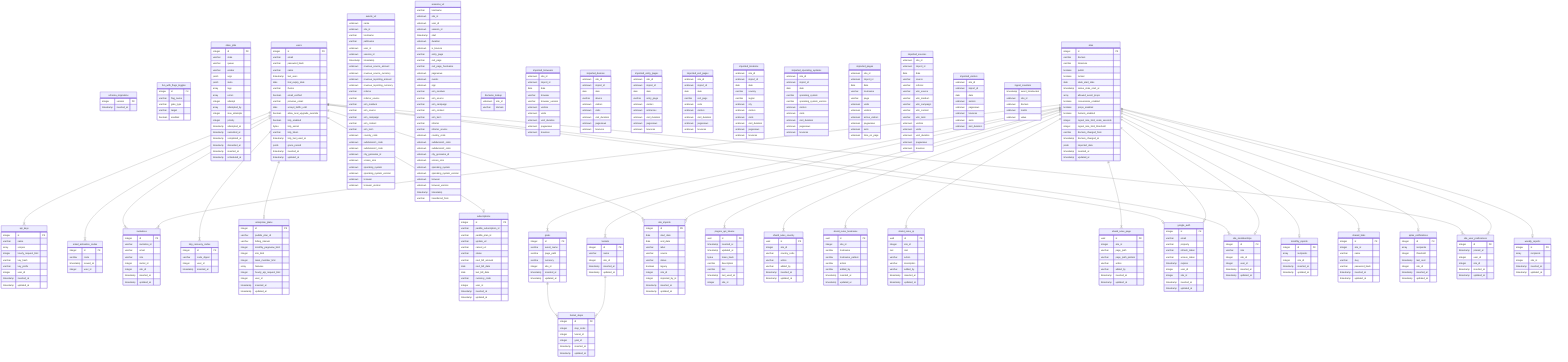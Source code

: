 erDiagram
  schema_migrations {
    integer version PK
    timestamp inserted_at
  }
  fun_with_flags_toggles {
    integer id PK
    varchar flag_name
    varchar gate_type
    varchar target
    boolean enabled
  }
  oban_jobs {
    integer id PK
    varchar state
    varchar queue
    varchar worker
    jsonb args
    jsonb meta
    array tags
    array errors
    integer attempt
    array attempted_by
    integer max_attempts
    integer priority
    timestamp attempted_at
    timestamp cancelled_at
    timestamp completed_at
    timestamp discarded_at
    timestamp inserted_at
    timestamp scheduled_at
  }
  api_keys {
    integer id PK
    varchar name
    array scopes
    integer hourly_request_limit
    varchar key_hash
    varchar key_prefix
    integer user_id
    timestamp inserted_at
    timestamp updated_at
  }
  email_activation_codes {
    integer id PK
    varchar code
    timestamp issued_at
    integer user_id
  }
  invitations {
    integer id PK
    varchar invitation_id
    varchar email
    varchar role
    integer inviter_id
    integer site_id
    timestamp inserted_at
    timestamp updated_at
  }
  totp_recovery_codes {
    integer id PK
    varchar code_digest
    integer user_id
    timestamp inserted_at
  }
  users {
    integer id PK
    varchar email
    varchar password_hash
    varchar name
    timestamp last_seen
    date trial_expiry_date
    varchar theme
    boolean email_verified
    varchar previous_email
    date accept_traffic_until
    boolean allow_next_upgrade_override
    boolean totp_enabled
    bytea totp_secret
    varchar totp_token
    timestamp totp_last_used_at
    jsonb grace_period
    timestamp inserted_at
    timestamp updated_at
  }
  enterprise_plans {
    integer id PK
    varchar paddle_plan_id
    varchar billing_interval
    integer monthly_pageview_limit
    integer site_limit
    integer team_member_limit
    array features
    integer hourly_api_request_limit
    integer user_id
    timestamp inserted_at
    timestamp updated_at
  }
  subscriptions {
    integer id PK
    varchar paddle_subscription_id
    varchar paddle_plan_id
    varchar update_url
    varchar cancel_url
    varchar status
    varchar next_bill_amount
    date next_bill_date
    date last_bill_date
    varchar currency_code
    integer user_id
    timestamp inserted_at
    timestamp updated_at
  }
  events_v2 {
    unknown name
    unknown site_id
    varchar hostname
    varchar pathname
    unknown user_id
    unknown session_id
    timestamp timestamp
    unknown revenue_source_amount
    unknown revenue_source_currency
    unknown revenue_reporting_amount
    unknown revenue_reporting_currency
    varchar referrer
    varchar referrer_source
    varchar utm_medium
    varchar utm_source
    varchar utm_campaign
    varchar utm_content
    varchar utm_term
    unknown country_code
    unknown subdivision1_code
    unknown subdivision2_code
    unknown city_geoname_id
    unknown screen_size
    unknown operating_system
    unknown operating_system_version
    unknown browser
    unknown browser_version
  }
  sessions_v2 {
    varchar hostname
    unknown site_id
    unknown user_id
    unknown session_id
    timestamp start
    unknown duration
    unknown is_bounce
    varchar entry_page
    varchar exit_page
    varchar exit_page_hostname
    unknown pageviews
    unknown events
    unknown sign
    varchar utm_medium
    varchar utm_source
    varchar utm_campaign
    varchar utm_content
    varchar utm_term
    varchar referrer
    varchar referrer_source
    unknown country_code
    unknown subdivision1_code
    unknown subdivision2_code
    unknown city_geoname_id
    unknown screen_size
    unknown operating_system
    unknown operating_system_version
    unknown browser
    unknown browser_version
    timestamp timestamp
    varchar transferred_from
  }
  domains_lookup {
    unknown site_id
    varchar domain
  }
  funnels {
    integer id PK
    varchar name
    integer site_id
    timestamp inserted_at
    timestamp updated_at
  }
  funnel_steps {
    integer id PK
    integer step_order
    integer funnel_id
    integer goal_id
    timestamp inserted_at
    timestamp updated_at
  }
  goals {
    integer id PK
    varchar event_name
    varchar page_path
    varchar currency
    integer site_id
    timestamp inserted_at
    timestamp updated_at
  }
  imported_browsers {
    unknown site_id
    unknown import_id
    date date
    varchar browser
    varchar browser_version
    unknown visitors
    unknown visits
    unknown visit_duration
    unknown pageviews
    unknown bounces
  }
  imported_devices {
    unknown site_id
    unknown import_id
    date date
    varchar device
    unknown visitors
    unknown visits
    unknown visit_duration
    unknown pageviews
    unknown bounces
  }
  imported_entry_pages {
    unknown site_id
    unknown import_id
    date date
    varchar entry_page
    unknown visitors
    unknown entrances
    unknown visit_duration
    unknown pageviews
    unknown bounces
  }
  imported_exit_pages {
    unknown site_id
    unknown import_id
    date date
    varchar exit_page
    unknown exits
    unknown visitors
    unknown visit_duration
    unknown pageviews
    unknown bounces
  }
  imported_locations {
    unknown site_id
    unknown import_id
    date date
    varchar country
    varchar region
    unknown city
    unknown visitors
    unknown visits
    unknown visit_duration
    unknown pageviews
    unknown bounces
  }
  imported_operating_systems {
    unknown site_id
    unknown import_id
    date date
    varchar operating_system
    varchar operating_system_version
    unknown visitors
    unknown visits
    unknown visit_duration
    unknown pageviews
    unknown bounces
  }
  imported_pages {
    unknown site_id
    unknown import_id
    date date
    varchar hostname
    varchar page
    unknown visits
    unknown visitors
    unknown active_visitors
    unknown pageviews
    unknown exits
    unknown time_on_page
  }
  site_imports {
    integer id PK
    date start_date
    date end_date
    varchar label
    varchar source
    varchar status
    boolean legacy
    integer site_id
    integer imported_by_id
    timestamp inserted_at
    timestamp updated_at
  }
  imported_sources {
    unknown site_id
    unknown import_id
    date date
    varchar source
    varchar referrer
    varchar utm_source
    varchar utm_medium
    varchar utm_campaign
    varchar utm_content
    varchar utm_term
    unknown visitors
    unknown visits
    unknown visit_duration
    unknown pageviews
    unknown bounces
  }
  imported_visitors {
    unknown site_id
    unknown import_id
    date date
    unknown visitors
    unknown pageviews
    unknown bounces
    unknown visits
    unknown visit_duration
  }
  ingest_counters {
    timestamp event_timebucket
    unknown site_id
    unknown domain
    unknown metric
    unknown value
  }
  plugins_api_tokens {
    uuid id PK
    timestamp inserted_at
    timestamp updated_at
    bytea token_hash
    varchar description
    varchar hint
    timestamp last_used_at
    integer site_id
  }
  shield_rules_country {
    uuid id PK
    integer site_id
    varchar country_code
    varchar action
    varchar added_by
    timestamp inserted_at
    timestamp updated_at
  }
  shield_rules_hostname {
    uuid id PK
    integer site_id
    varchar hostname
    varchar hostname_pattern
    varchar action
    varchar added_by
    timestamp inserted_at
    timestamp updated_at
  }
  shield_rules_ip {
    uuid id PK
    integer site_id
    inet inet
    varchar action
    varchar description
    varchar added_by
    timestamp inserted_at
    timestamp updated_at
  }
  shield_rules_page {
    uuid id PK
    integer site_id
    varchar page_path
    varchar page_path_pattern
    varchar action
    varchar added_by
    timestamp inserted_at
    timestamp updated_at
  }
  sites {
    integer id PK
    varchar domain
    varchar timezone
    boolean public
    boolean locked
    date stats_start_date
    timestamp native_stats_start_at
    array allowed_event_props
    boolean conversions_enabled
    boolean props_enabled
    boolean funnels_enabled
    integer ingest_rate_limit_scale_seconds
    integer ingest_rate_limit_threshold
    varchar domain_changed_from
    timestamp domain_changed_at
    jsonb imported_data
    timestamp inserted_at
    timestamp updated_at
  }
  google_auth {
    integer id PK
    varchar email
    varchar property
    varchar refresh_token
    varchar access_token
    timestamp expires
    integer user_id
    integer site_id
    timestamp inserted_at
    timestamp updated_at
  }
  site_memberships {
    integer id PK
    varchar role
    integer site_id
    integer user_id
    timestamp inserted_at
    timestamp updated_at
  }
  monthly_reports {
    integer id PK
    array recipients
    integer site_id
    timestamp inserted_at
    timestamp updated_at
  }
  shared_links {
    integer id PK
    integer site_id
    varchar name
    varchar slug
    varchar password_hash
    timestamp inserted_at
    timestamp updated_at
  }
  spike_notifications {
    integer id PK
    array recipients
    integer threshold
    timestamp last_sent
    integer site_id
    timestamp inserted_at
    timestamp updated_at
  }
  site_user_preferences {
    integer id PK
    timestamp pinned_at
    integer user_id
    integer site_id
    timestamp inserted_at
    timestamp updated_at
  }
  weekly_reports {
    integer id PK
    array recipients
    integer site_id
    timestamp inserted_at
    timestamp updated_at
  }
  funnels ||--|{ funnel_steps : ""
  goals ||--|{ funnel_steps : ""
  sites ||--|{ funnels : ""
  sites ||--|{ goals : ""
  sites ||--o| google_auth : ""
  sites ||--|{ invitations : ""
  sites ||--o| monthly_reports : ""
  sites ||--|{ plugins_api_tokens : ""
  sites ||--|{ shared_links : ""
  sites ||--|{ shield_rules_country : ""
  sites ||--|{ shield_rules_hostname : ""
  sites ||--|{ shield_rules_ip : ""
  sites ||--|{ shield_rules_page : ""
  sites ||--|{ site_imports : ""
  sites ||--o| site_memberships : ""
  sites ||--|{ site_user_preferences : ""
  sites ||--o| spike_notifications : ""
  sites ||--o| weekly_reports : ""
  users ||--|{ api_keys : ""
  users ||--|{ email_activation_codes : ""
  users ||--o| enterprise_plans : ""
  users ||--o| google_auth : ""
  users ||--|{ invitations : ""
  users ||--|{ site_imports : ""
  users ||--|{ site_memberships : ""
  users ||--|{ site_user_preferences : ""
  users ||--o| subscriptions : ""
  users ||--|{ totp_recovery_codes : ""